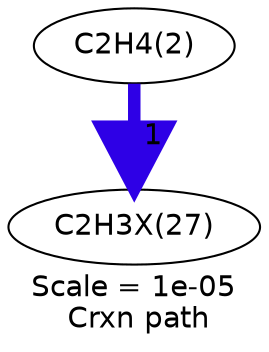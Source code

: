 digraph reaction_paths {
center=1;
s5 -> s19[fontname="Helvetica", style="setlinewidth(6)", arrowsize=3, color="0.7, 1.5, 0.9"
, label=" 1"];
s5 [ fontname="Helvetica", label="C2H4(2)"];
s19 [ fontname="Helvetica", label="C2H3X(27)"];
 label = "Scale = 1e-05\l Crxn path";
 fontname = "Helvetica";
}
